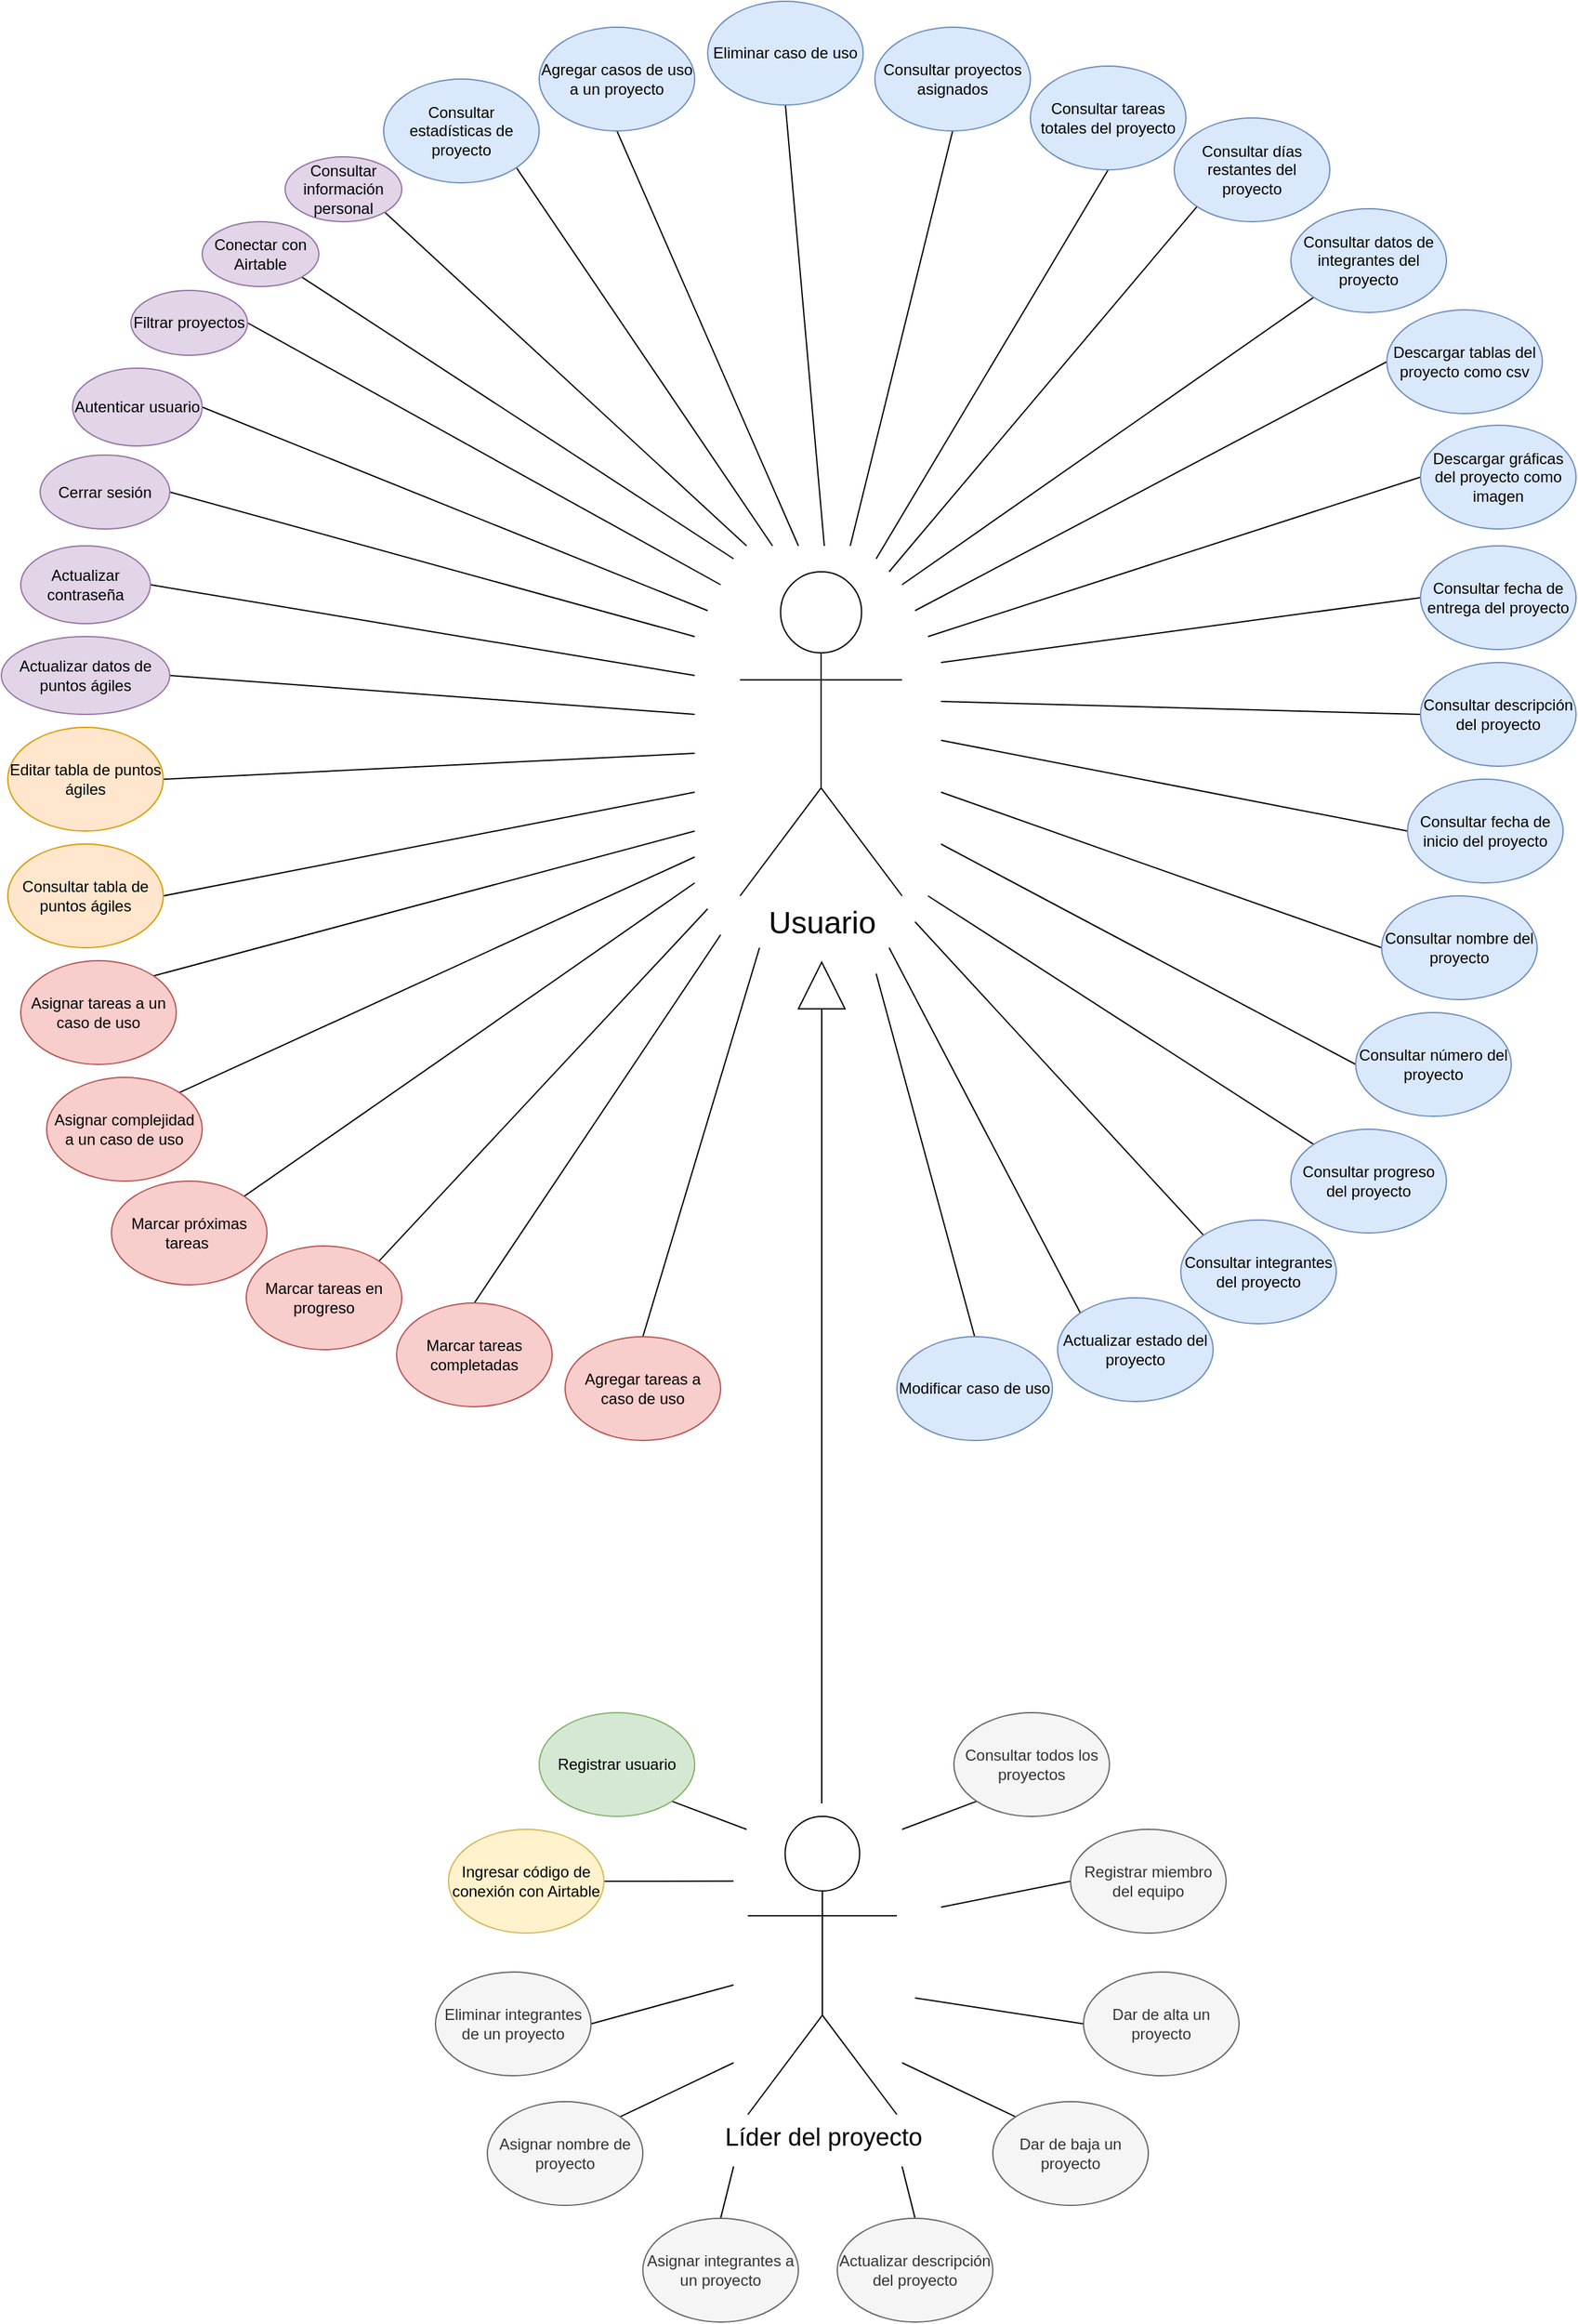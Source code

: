 <mxfile version="14.4.2" type="google"><diagram id="Dx3c7x1TQnf4_w3fP-Rg" name="Page-1"><mxGraphModel dx="4383" dy="2096" grid="1" gridSize="10" guides="1" tooltips="1" connect="1" arrows="1" fold="1" page="1" pageScale="1" pageWidth="827" pageHeight="1169" math="0" shadow="0"><root><mxCell id="0"/><mxCell id="1" parent="0"/><mxCell id="qMn1HZqt5MWXOnemgvNQ-1" value="&lt;font style=&quot;font-size: 24px&quot;&gt;Usuario&lt;/font&gt;" style="shape=umlActor;verticalLabelPosition=bottom;verticalAlign=top;html=1;outlineConnect=0;" parent="1" vertex="1"><mxGeometry x="-70" y="610" width="125" height="250" as="geometry"/></mxCell><mxCell id="jIodmKlWQoN8IUnPz4ST-39" style="edgeStyle=none;rounded=0;orthogonalLoop=1;jettySize=auto;html=1;exitX=1;exitY=0.5;exitDx=0;exitDy=0;endArrow=none;endFill=0;endSize=15;strokeWidth=1;" edge="1" parent="1" source="qMn1HZqt5MWXOnemgvNQ-2"><mxGeometry relative="1" as="geometry"><mxPoint x="-95" y="640" as="targetPoint"/></mxGeometry></mxCell><mxCell id="qMn1HZqt5MWXOnemgvNQ-2" value="Autenticar usuario" style="ellipse;whiteSpace=wrap;html=1;fillColor=#e1d5e7;strokeColor=#9673a6;" parent="1" vertex="1"><mxGeometry x="-585" y="453" width="100" height="60" as="geometry"/></mxCell><mxCell id="jIodmKlWQoN8IUnPz4ST-38" style="edgeStyle=none;rounded=0;orthogonalLoop=1;jettySize=auto;html=1;exitX=1;exitY=0.5;exitDx=0;exitDy=0;endArrow=none;endFill=0;endSize=15;strokeWidth=1;" edge="1" parent="1" source="qMn1HZqt5MWXOnemgvNQ-3"><mxGeometry relative="1" as="geometry"><mxPoint x="-105" y="660" as="targetPoint"/></mxGeometry></mxCell><mxCell id="qMn1HZqt5MWXOnemgvNQ-3" value="Cerrar sesión&lt;span style=&quot;color: rgba(0 , 0 , 0 , 0) ; font-family: monospace ; font-size: 0px&quot;&gt;%3CmxGraphModel%3E%3Croot%3E%3CmxCell%20id%3D%220%22%2F%3E%3CmxCell%20id%3D%221%22%20parent%3D%220%22%2F%3E%3CmxCell%20id%3D%222%22%20value%3D%22Autenticar%20usuario%22%20style%3D%22ellipse%3BwhiteSpace%3Dwrap%3Bhtml%3D1%3B%22%20vertex%3D%221%22%20parent%3D%221%22%3E%3CmxGeometry%20x%3D%22210%22%20y%3D%22220%22%20width%3D%22120%22%20height%3D%2280%22%20as%3D%22geometry%22%2F%3E%3C%2FmxCell%3E%3C%2Froot%3E%3C%2FmxGraphModel%3E&lt;/span&gt;" style="ellipse;whiteSpace=wrap;html=1;fillColor=#e1d5e7;strokeColor=#9673a6;" parent="1" vertex="1"><mxGeometry x="-610" y="520" width="100" height="57" as="geometry"/></mxCell><mxCell id="jIodmKlWQoN8IUnPz4ST-37" style="edgeStyle=none;rounded=0;orthogonalLoop=1;jettySize=auto;html=1;exitX=1;exitY=0.5;exitDx=0;exitDy=0;endArrow=none;endFill=0;endSize=15;strokeWidth=1;" edge="1" parent="1" source="qMn1HZqt5MWXOnemgvNQ-4"><mxGeometry relative="1" as="geometry"><mxPoint x="-105" y="690" as="targetPoint"/></mxGeometry></mxCell><mxCell id="qMn1HZqt5MWXOnemgvNQ-4" value="Actualizar contraseña" style="ellipse;whiteSpace=wrap;html=1;fillColor=#e1d5e7;strokeColor=#9673a6;" parent="1" vertex="1"><mxGeometry x="-625" y="590" width="100" height="60" as="geometry"/></mxCell><mxCell id="jIodmKlWQoN8IUnPz4ST-36" style="edgeStyle=none;rounded=0;orthogonalLoop=1;jettySize=auto;html=1;exitX=1;exitY=0.5;exitDx=0;exitDy=0;endArrow=none;endFill=0;endSize=15;strokeWidth=1;" edge="1" parent="1" source="qMn1HZqt5MWXOnemgvNQ-5"><mxGeometry relative="1" as="geometry"><mxPoint x="-105" y="720" as="targetPoint"/></mxGeometry></mxCell><mxCell id="qMn1HZqt5MWXOnemgvNQ-5" value="Actualizar datos de puntos ágiles" style="ellipse;whiteSpace=wrap;html=1;fillColor=#e1d5e7;strokeColor=#9673a6;" parent="1" vertex="1"><mxGeometry x="-640" y="660" width="130" height="60" as="geometry"/></mxCell><mxCell id="jIodmKlWQoN8IUnPz4ST-42" style="edgeStyle=none;rounded=0;orthogonalLoop=1;jettySize=auto;html=1;exitX=1;exitY=1;exitDx=0;exitDy=0;endArrow=none;endFill=0;endSize=15;strokeWidth=1;" edge="1" parent="1" source="qMn1HZqt5MWXOnemgvNQ-6"><mxGeometry relative="1" as="geometry"><mxPoint x="-65" y="590" as="targetPoint"/></mxGeometry></mxCell><mxCell id="qMn1HZqt5MWXOnemgvNQ-6" value="Consultar información personal" style="ellipse;whiteSpace=wrap;html=1;fillColor=#e1d5e7;strokeColor=#9673a6;" parent="1" vertex="1"><mxGeometry x="-421" y="290" width="90" height="50" as="geometry"/></mxCell><mxCell id="jIodmKlWQoN8IUnPz4ST-40" style="edgeStyle=none;rounded=0;orthogonalLoop=1;jettySize=auto;html=1;exitX=1;exitY=0.5;exitDx=0;exitDy=0;endArrow=none;endFill=0;endSize=15;strokeWidth=1;" edge="1" parent="1" source="qMn1HZqt5MWXOnemgvNQ-7"><mxGeometry relative="1" as="geometry"><mxPoint x="-85" y="620" as="targetPoint"/></mxGeometry></mxCell><mxCell id="qMn1HZqt5MWXOnemgvNQ-7" value="Filtrar proyectos" style="ellipse;whiteSpace=wrap;html=1;fillColor=#e1d5e7;strokeColor=#9673a6;" parent="1" vertex="1"><mxGeometry x="-540" y="393" width="90" height="50" as="geometry"/></mxCell><mxCell id="jIodmKlWQoN8IUnPz4ST-41" style="edgeStyle=none;rounded=0;orthogonalLoop=1;jettySize=auto;html=1;exitX=1;exitY=1;exitDx=0;exitDy=0;endArrow=none;endFill=0;endSize=15;strokeWidth=1;" edge="1" parent="1" source="qMn1HZqt5MWXOnemgvNQ-8"><mxGeometry relative="1" as="geometry"><mxPoint x="-75" y="600" as="targetPoint"/></mxGeometry></mxCell><mxCell id="qMn1HZqt5MWXOnemgvNQ-8" value="Conectar con Airtable" style="ellipse;whiteSpace=wrap;html=1;fillColor=#e1d5e7;strokeColor=#9673a6;" parent="1" vertex="1"><mxGeometry x="-485" y="340" width="90" height="50" as="geometry"/></mxCell><mxCell id="jIodmKlWQoN8IUnPz4ST-12" style="edgeStyle=none;rounded=0;orthogonalLoop=1;jettySize=auto;html=1;exitX=0.5;exitY=1;exitDx=0;exitDy=0;endArrow=none;endFill=0;endSize=15;strokeWidth=1;" edge="1" parent="1" source="qMn1HZqt5MWXOnemgvNQ-9"><mxGeometry relative="1" as="geometry"><mxPoint x="15" y="590" as="targetPoint"/></mxGeometry></mxCell><mxCell id="qMn1HZqt5MWXOnemgvNQ-9" value="Consultar proyectos asignados&lt;br&gt;" style="ellipse;whiteSpace=wrap;html=1;fillColor=#dae8fc;strokeColor=#6c8ebf;" parent="1" vertex="1"><mxGeometry x="34" y="190" width="120" height="80" as="geometry"/></mxCell><mxCell id="jIodmKlWQoN8IUnPz4ST-43" style="edgeStyle=none;rounded=0;orthogonalLoop=1;jettySize=auto;html=1;exitX=1;exitY=1;exitDx=0;exitDy=0;endArrow=none;endFill=0;endSize=15;strokeWidth=1;" edge="1" parent="1" source="qMn1HZqt5MWXOnemgvNQ-10"><mxGeometry relative="1" as="geometry"><mxPoint x="-45" y="590" as="targetPoint"/></mxGeometry></mxCell><mxCell id="qMn1HZqt5MWXOnemgvNQ-10" value="Consultar estadísticas de proyecto" style="ellipse;whiteSpace=wrap;html=1;fillColor=#dae8fc;strokeColor=#6c8ebf;" parent="1" vertex="1"><mxGeometry x="-345" y="230" width="120" height="80" as="geometry"/></mxCell><mxCell id="jIodmKlWQoN8IUnPz4ST-44" style="edgeStyle=none;rounded=0;orthogonalLoop=1;jettySize=auto;html=1;exitX=0.5;exitY=1;exitDx=0;exitDy=0;endArrow=none;endFill=0;endSize=15;strokeWidth=1;" edge="1" parent="1" source="qMn1HZqt5MWXOnemgvNQ-11"><mxGeometry relative="1" as="geometry"><mxPoint x="-25" y="590" as="targetPoint"/></mxGeometry></mxCell><mxCell id="qMn1HZqt5MWXOnemgvNQ-11" value="Agregar casos de uso a un proyecto" style="ellipse;whiteSpace=wrap;html=1;fillColor=#dae8fc;strokeColor=#6c8ebf;" parent="1" vertex="1"><mxGeometry x="-225" y="190" width="120" height="80" as="geometry"/></mxCell><mxCell id="jIodmKlWQoN8IUnPz4ST-11" style="orthogonalLoop=1;jettySize=auto;html=1;exitX=0.5;exitY=1;exitDx=0;exitDy=0;endArrow=none;endFill=0;endSize=15;strokeWidth=1;rounded=0;" edge="1" parent="1" source="qMn1HZqt5MWXOnemgvNQ-13"><mxGeometry relative="1" as="geometry"><mxPoint x="-5" y="590" as="targetPoint"/></mxGeometry></mxCell><mxCell id="qMn1HZqt5MWXOnemgvNQ-13" value="Eliminar caso de uso" style="ellipse;whiteSpace=wrap;html=1;fillColor=#dae8fc;strokeColor=#6c8ebf;" parent="1" vertex="1"><mxGeometry x="-95" y="170" width="120" height="80" as="geometry"/></mxCell><mxCell id="jIodmKlWQoN8IUnPz4ST-27" style="edgeStyle=none;rounded=0;orthogonalLoop=1;jettySize=auto;html=1;exitX=0.5;exitY=0;exitDx=0;exitDy=0;endArrow=none;endFill=0;endSize=15;strokeWidth=1;" edge="1" parent="1" source="qMn1HZqt5MWXOnemgvNQ-14"><mxGeometry relative="1" as="geometry"><mxPoint x="35" y="920" as="targetPoint"/></mxGeometry></mxCell><mxCell id="qMn1HZqt5MWXOnemgvNQ-14" value="Modificar caso de uso" style="ellipse;whiteSpace=wrap;html=1;fillColor=#dae8fc;strokeColor=#6c8ebf;" parent="1" vertex="1"><mxGeometry x="51" y="1200" width="120" height="80" as="geometry"/></mxCell><mxCell id="jIodmKlWQoN8IUnPz4ST-26" style="edgeStyle=none;rounded=0;orthogonalLoop=1;jettySize=auto;html=1;exitX=0;exitY=0;exitDx=0;exitDy=0;endArrow=none;endFill=0;endSize=15;strokeWidth=1;" edge="1" parent="1" source="qMn1HZqt5MWXOnemgvNQ-15"><mxGeometry relative="1" as="geometry"><mxPoint x="45" y="900" as="targetPoint"/></mxGeometry></mxCell><mxCell id="qMn1HZqt5MWXOnemgvNQ-15" value="Actualizar estado del proyecto" style="ellipse;whiteSpace=wrap;html=1;fillColor=#dae8fc;strokeColor=#6c8ebf;" parent="1" vertex="1"><mxGeometry x="175" y="1170" width="120" height="80" as="geometry"/></mxCell><mxCell id="jIodmKlWQoN8IUnPz4ST-25" style="edgeStyle=none;rounded=0;orthogonalLoop=1;jettySize=auto;html=1;exitX=0;exitY=0;exitDx=0;exitDy=0;endArrow=none;endFill=0;endSize=15;strokeWidth=1;" edge="1" parent="1" source="qMn1HZqt5MWXOnemgvNQ-16"><mxGeometry relative="1" as="geometry"><mxPoint x="65" y="880" as="targetPoint"/></mxGeometry></mxCell><mxCell id="qMn1HZqt5MWXOnemgvNQ-16" value="Consultar integrantes del proyecto" style="ellipse;whiteSpace=wrap;html=1;fillColor=#dae8fc;strokeColor=#6c8ebf;" parent="1" vertex="1"><mxGeometry x="270" y="1110" width="120" height="80" as="geometry"/></mxCell><mxCell id="jIodmKlWQoN8IUnPz4ST-24" style="edgeStyle=none;rounded=0;orthogonalLoop=1;jettySize=auto;html=1;exitX=0;exitY=0;exitDx=0;exitDy=0;endArrow=none;endFill=0;endSize=15;strokeWidth=1;" edge="1" parent="1" source="qMn1HZqt5MWXOnemgvNQ-17"><mxGeometry relative="1" as="geometry"><mxPoint x="75" y="860" as="targetPoint"/></mxGeometry></mxCell><mxCell id="qMn1HZqt5MWXOnemgvNQ-17" value="Consultar progreso del proyecto" style="ellipse;whiteSpace=wrap;html=1;fillColor=#dae8fc;strokeColor=#6c8ebf;" parent="1" vertex="1"><mxGeometry x="355" y="1040" width="120" height="80" as="geometry"/></mxCell><mxCell id="jIodmKlWQoN8IUnPz4ST-23" style="edgeStyle=none;rounded=0;orthogonalLoop=1;jettySize=auto;html=1;exitX=0;exitY=0.5;exitDx=0;exitDy=0;endArrow=none;endFill=0;endSize=15;strokeWidth=1;" edge="1" parent="1" source="qMn1HZqt5MWXOnemgvNQ-18"><mxGeometry relative="1" as="geometry"><mxPoint x="85" y="820" as="targetPoint"/></mxGeometry></mxCell><mxCell id="qMn1HZqt5MWXOnemgvNQ-18" value="Consultar número del proyecto" style="ellipse;whiteSpace=wrap;html=1;fillColor=#dae8fc;strokeColor=#6c8ebf;" parent="1" vertex="1"><mxGeometry x="405" y="950" width="120" height="80" as="geometry"/></mxCell><mxCell id="jIodmKlWQoN8IUnPz4ST-22" style="edgeStyle=none;rounded=0;orthogonalLoop=1;jettySize=auto;html=1;exitX=0;exitY=0.5;exitDx=0;exitDy=0;endArrow=none;endFill=0;endSize=15;strokeWidth=1;" edge="1" parent="1" source="qMn1HZqt5MWXOnemgvNQ-19"><mxGeometry relative="1" as="geometry"><mxPoint x="85" y="780" as="targetPoint"/></mxGeometry></mxCell><mxCell id="qMn1HZqt5MWXOnemgvNQ-19" value="Consultar nombre del proyecto" style="ellipse;whiteSpace=wrap;html=1;fillColor=#dae8fc;strokeColor=#6c8ebf;" parent="1" vertex="1"><mxGeometry x="425" y="860" width="120" height="80" as="geometry"/></mxCell><mxCell id="jIodmKlWQoN8IUnPz4ST-21" style="edgeStyle=none;rounded=0;orthogonalLoop=1;jettySize=auto;html=1;exitX=0;exitY=0.5;exitDx=0;exitDy=0;endArrow=none;endFill=0;endSize=15;strokeWidth=1;" edge="1" parent="1" source="qMn1HZqt5MWXOnemgvNQ-20"><mxGeometry relative="1" as="geometry"><mxPoint x="85" y="740" as="targetPoint"/></mxGeometry></mxCell><mxCell id="qMn1HZqt5MWXOnemgvNQ-20" value="Consultar fecha de inicio del proyecto" style="ellipse;whiteSpace=wrap;html=1;fillColor=#dae8fc;strokeColor=#6c8ebf;" parent="1" vertex="1"><mxGeometry x="445" y="770" width="120" height="80" as="geometry"/></mxCell><mxCell id="jIodmKlWQoN8IUnPz4ST-20" style="edgeStyle=none;rounded=0;orthogonalLoop=1;jettySize=auto;html=1;exitX=0;exitY=0.5;exitDx=0;exitDy=0;endArrow=none;endFill=0;endSize=15;strokeWidth=1;" edge="1" parent="1" source="qMn1HZqt5MWXOnemgvNQ-21"><mxGeometry relative="1" as="geometry"><mxPoint x="85" y="710" as="targetPoint"/></mxGeometry></mxCell><mxCell id="qMn1HZqt5MWXOnemgvNQ-21" value="Consultar descripción del proyecto" style="ellipse;whiteSpace=wrap;html=1;fillColor=#dae8fc;strokeColor=#6c8ebf;" parent="1" vertex="1"><mxGeometry x="455" y="680" width="120" height="80" as="geometry"/></mxCell><mxCell id="jIodmKlWQoN8IUnPz4ST-19" style="edgeStyle=none;rounded=0;orthogonalLoop=1;jettySize=auto;html=1;exitX=0;exitY=0.5;exitDx=0;exitDy=0;endArrow=none;endFill=0;endSize=15;strokeWidth=1;" edge="1" parent="1" source="qMn1HZqt5MWXOnemgvNQ-22"><mxGeometry relative="1" as="geometry"><mxPoint x="85" y="680" as="targetPoint"/></mxGeometry></mxCell><mxCell id="qMn1HZqt5MWXOnemgvNQ-22" value="Consultar fecha de entrega del proyecto" style="ellipse;whiteSpace=wrap;html=1;fillColor=#dae8fc;strokeColor=#6c8ebf;" parent="1" vertex="1"><mxGeometry x="455" y="590" width="120" height="80" as="geometry"/></mxCell><mxCell id="jIodmKlWQoN8IUnPz4ST-18" style="edgeStyle=none;rounded=0;orthogonalLoop=1;jettySize=auto;html=1;exitX=0;exitY=0.5;exitDx=0;exitDy=0;endArrow=none;endFill=0;endSize=15;strokeWidth=1;" edge="1" parent="1" source="qMn1HZqt5MWXOnemgvNQ-23"><mxGeometry relative="1" as="geometry"><mxPoint x="75" y="660" as="targetPoint"/></mxGeometry></mxCell><mxCell id="qMn1HZqt5MWXOnemgvNQ-23" value="Descargar gráficas del proyecto como imagen" style="ellipse;whiteSpace=wrap;html=1;fillColor=#dae8fc;strokeColor=#6c8ebf;" parent="1" vertex="1"><mxGeometry x="455" y="497" width="120" height="80" as="geometry"/></mxCell><mxCell id="jIodmKlWQoN8IUnPz4ST-17" style="edgeStyle=none;rounded=0;orthogonalLoop=1;jettySize=auto;html=1;exitX=0;exitY=0.5;exitDx=0;exitDy=0;endArrow=none;endFill=0;endSize=15;strokeWidth=1;" edge="1" parent="1" source="qMn1HZqt5MWXOnemgvNQ-25"><mxGeometry relative="1" as="geometry"><mxPoint x="65" y="640" as="targetPoint"/></mxGeometry></mxCell><mxCell id="qMn1HZqt5MWXOnemgvNQ-25" value="Descargar tablas del proyecto como csv" style="ellipse;whiteSpace=wrap;html=1;fillColor=#dae8fc;strokeColor=#6c8ebf;" parent="1" vertex="1"><mxGeometry x="429" y="408" width="120" height="80" as="geometry"/></mxCell><mxCell id="jIodmKlWQoN8IUnPz4ST-16" style="edgeStyle=none;rounded=0;orthogonalLoop=1;jettySize=auto;html=1;exitX=0;exitY=1;exitDx=0;exitDy=0;endArrow=none;endFill=0;endSize=15;strokeWidth=1;" edge="1" parent="1" source="qMn1HZqt5MWXOnemgvNQ-26"><mxGeometry relative="1" as="geometry"><mxPoint x="55" y="620" as="targetPoint"/></mxGeometry></mxCell><mxCell id="qMn1HZqt5MWXOnemgvNQ-26" value="Consultar datos de integrantes del proyecto" style="ellipse;whiteSpace=wrap;html=1;fillColor=#dae8fc;strokeColor=#6c8ebf;" parent="1" vertex="1"><mxGeometry x="355" y="330" width="120" height="80" as="geometry"/></mxCell><mxCell id="jIodmKlWQoN8IUnPz4ST-15" style="edgeStyle=none;rounded=0;orthogonalLoop=1;jettySize=auto;html=1;exitX=0;exitY=1;exitDx=0;exitDy=0;endArrow=none;endFill=0;endSize=15;strokeWidth=1;" edge="1" parent="1" source="qMn1HZqt5MWXOnemgvNQ-27"><mxGeometry relative="1" as="geometry"><mxPoint x="45" y="610" as="targetPoint"/></mxGeometry></mxCell><mxCell id="qMn1HZqt5MWXOnemgvNQ-27" value="Consultar días restantes del proyecto" style="ellipse;whiteSpace=wrap;html=1;fillColor=#dae8fc;strokeColor=#6c8ebf;" parent="1" vertex="1"><mxGeometry x="265" y="260" width="120" height="80" as="geometry"/></mxCell><mxCell id="jIodmKlWQoN8IUnPz4ST-14" style="edgeStyle=none;rounded=0;orthogonalLoop=1;jettySize=auto;html=1;exitX=0.5;exitY=1;exitDx=0;exitDy=0;endArrow=none;endFill=0;endSize=15;strokeWidth=1;" edge="1" parent="1" source="qMn1HZqt5MWXOnemgvNQ-28"><mxGeometry relative="1" as="geometry"><mxPoint x="35" y="600" as="targetPoint"/></mxGeometry></mxCell><mxCell id="qMn1HZqt5MWXOnemgvNQ-28" value="Consultar tareas totales del proyecto" style="ellipse;whiteSpace=wrap;html=1;fillColor=#dae8fc;strokeColor=#6c8ebf;" parent="1" vertex="1"><mxGeometry x="154" y="220" width="120" height="80" as="geometry"/></mxCell><mxCell id="jIodmKlWQoN8IUnPz4ST-34" style="edgeStyle=none;rounded=0;orthogonalLoop=1;jettySize=auto;html=1;exitX=1;exitY=0.5;exitDx=0;exitDy=0;endArrow=none;endFill=0;endSize=15;strokeWidth=1;" edge="1" parent="1" source="qMn1HZqt5MWXOnemgvNQ-29"><mxGeometry relative="1" as="geometry"><mxPoint x="-105" y="780" as="targetPoint"/></mxGeometry></mxCell><mxCell id="qMn1HZqt5MWXOnemgvNQ-29" value="Consultar tabla de puntos ágiles" style="ellipse;whiteSpace=wrap;html=1;fillColor=#ffe6cc;strokeColor=#d79b00;" parent="1" vertex="1"><mxGeometry x="-635" y="820" width="120" height="80" as="geometry"/></mxCell><mxCell id="jIodmKlWQoN8IUnPz4ST-35" style="edgeStyle=none;rounded=0;orthogonalLoop=1;jettySize=auto;html=1;exitX=1;exitY=0.5;exitDx=0;exitDy=0;endArrow=none;endFill=0;endSize=15;strokeWidth=1;" edge="1" parent="1" source="qMn1HZqt5MWXOnemgvNQ-30"><mxGeometry relative="1" as="geometry"><mxPoint x="-105" y="750" as="targetPoint"/></mxGeometry></mxCell><mxCell id="qMn1HZqt5MWXOnemgvNQ-30" value="Editar tabla de puntos ágiles" style="ellipse;whiteSpace=wrap;html=1;fillColor=#ffe6cc;strokeColor=#d79b00;" parent="1" vertex="1"><mxGeometry x="-635" y="730" width="120" height="80" as="geometry"/></mxCell><mxCell id="jIodmKlWQoN8IUnPz4ST-33" style="edgeStyle=none;rounded=0;orthogonalLoop=1;jettySize=auto;html=1;exitX=1;exitY=0;exitDx=0;exitDy=0;endArrow=none;endFill=0;endSize=15;strokeWidth=1;" edge="1" parent="1" source="qMn1HZqt5MWXOnemgvNQ-31"><mxGeometry relative="1" as="geometry"><mxPoint x="-105" y="810" as="targetPoint"/></mxGeometry></mxCell><mxCell id="qMn1HZqt5MWXOnemgvNQ-31" value="Asignar tareas a un caso de uso" style="ellipse;whiteSpace=wrap;html=1;fillColor=#f8cecc;strokeColor=#b85450;" parent="1" vertex="1"><mxGeometry x="-625" y="910" width="120" height="80" as="geometry"/></mxCell><mxCell id="jIodmKlWQoN8IUnPz4ST-32" style="edgeStyle=none;rounded=0;orthogonalLoop=1;jettySize=auto;html=1;exitX=1;exitY=0;exitDx=0;exitDy=0;endArrow=none;endFill=0;endSize=15;strokeWidth=1;" edge="1" parent="1" source="qMn1HZqt5MWXOnemgvNQ-32"><mxGeometry relative="1" as="geometry"><mxPoint x="-105" y="830" as="targetPoint"/></mxGeometry></mxCell><mxCell id="qMn1HZqt5MWXOnemgvNQ-32" value="Asignar complejidad a un caso de uso" style="ellipse;whiteSpace=wrap;html=1;fillColor=#f8cecc;strokeColor=#b85450;" parent="1" vertex="1"><mxGeometry x="-605" y="1000" width="120" height="80" as="geometry"/></mxCell><mxCell id="jIodmKlWQoN8IUnPz4ST-28" style="edgeStyle=none;rounded=0;orthogonalLoop=1;jettySize=auto;html=1;exitX=0.5;exitY=0;exitDx=0;exitDy=0;endArrow=none;endFill=0;endSize=15;strokeWidth=1;" edge="1" parent="1" source="qMn1HZqt5MWXOnemgvNQ-33"><mxGeometry relative="1" as="geometry"><mxPoint x="-55" y="900" as="targetPoint"/></mxGeometry></mxCell><mxCell id="qMn1HZqt5MWXOnemgvNQ-33" value="Agregar tareas a caso de uso" style="ellipse;whiteSpace=wrap;html=1;fillColor=#f8cecc;strokeColor=#b85450;" parent="1" vertex="1"><mxGeometry x="-205" y="1200" width="120" height="80" as="geometry"/></mxCell><mxCell id="jIodmKlWQoN8IUnPz4ST-29" style="edgeStyle=none;rounded=0;orthogonalLoop=1;jettySize=auto;html=1;exitX=0.5;exitY=0;exitDx=0;exitDy=0;endArrow=none;endFill=0;endSize=15;strokeWidth=1;" edge="1" parent="1" source="qMn1HZqt5MWXOnemgvNQ-34"><mxGeometry relative="1" as="geometry"><mxPoint x="-85" y="890" as="targetPoint"/></mxGeometry></mxCell><mxCell id="qMn1HZqt5MWXOnemgvNQ-34" value="Marcar tareas completadas" style="ellipse;whiteSpace=wrap;html=1;fillColor=#f8cecc;strokeColor=#b85450;" parent="1" vertex="1"><mxGeometry x="-335" y="1174" width="120" height="80" as="geometry"/></mxCell><mxCell id="jIodmKlWQoN8IUnPz4ST-30" style="edgeStyle=none;rounded=0;orthogonalLoop=1;jettySize=auto;html=1;exitX=1;exitY=0;exitDx=0;exitDy=0;endArrow=none;endFill=0;endSize=15;strokeWidth=1;" edge="1" parent="1" source="qMn1HZqt5MWXOnemgvNQ-35"><mxGeometry relative="1" as="geometry"><mxPoint x="-95" y="870" as="targetPoint"/></mxGeometry></mxCell><mxCell id="qMn1HZqt5MWXOnemgvNQ-35" value="Marcar tareas en progreso" style="ellipse;whiteSpace=wrap;html=1;fillColor=#f8cecc;strokeColor=#b85450;" parent="1" vertex="1"><mxGeometry x="-451" y="1130" width="120" height="80" as="geometry"/></mxCell><mxCell id="jIodmKlWQoN8IUnPz4ST-31" style="edgeStyle=none;rounded=0;orthogonalLoop=1;jettySize=auto;html=1;exitX=1;exitY=0;exitDx=0;exitDy=0;endArrow=none;endFill=0;endSize=15;strokeWidth=1;" edge="1" parent="1" source="qMn1HZqt5MWXOnemgvNQ-36"><mxGeometry relative="1" as="geometry"><mxPoint x="-105" y="850" as="targetPoint"/></mxGeometry></mxCell><mxCell id="qMn1HZqt5MWXOnemgvNQ-36" value="Marcar próximas tareas&amp;nbsp;" style="ellipse;whiteSpace=wrap;html=1;fillColor=#f8cecc;strokeColor=#b85450;" parent="1" vertex="1"><mxGeometry x="-555" y="1080" width="120" height="80" as="geometry"/></mxCell><mxCell id="jIodmKlWQoN8IUnPz4ST-10" style="edgeStyle=orthogonalEdgeStyle;rounded=0;orthogonalLoop=1;jettySize=auto;html=1;endArrow=block;endFill=0;strokeWidth=1;endSize=35;" edge="1" parent="1"><mxGeometry relative="1" as="geometry"><mxPoint x="-7" y="1560" as="sourcePoint"/><mxPoint x="-7" y="910" as="targetPoint"/></mxGeometry></mxCell><mxCell id="qMn1HZqt5MWXOnemgvNQ-37" value="&lt;font style=&quot;font-size: 19px&quot;&gt;Líder del proyecto&lt;/font&gt;" style="shape=umlActor;verticalLabelPosition=bottom;verticalAlign=top;html=1;outlineConnect=0;" parent="1" vertex="1"><mxGeometry x="-64" y="1570" width="115" height="230" as="geometry"/></mxCell><mxCell id="jIodmKlWQoN8IUnPz4ST-45" style="edgeStyle=none;rounded=0;orthogonalLoop=1;jettySize=auto;html=1;exitX=1;exitY=1;exitDx=0;exitDy=0;endArrow=none;endFill=0;endSize=15;strokeWidth=1;" edge="1" parent="1" source="qMn1HZqt5MWXOnemgvNQ-38"><mxGeometry relative="1" as="geometry"><mxPoint x="-65" y="1580" as="targetPoint"/></mxGeometry></mxCell><mxCell id="qMn1HZqt5MWXOnemgvNQ-38" value="Registrar usuario" style="ellipse;whiteSpace=wrap;html=1;fillColor=#d5e8d4;strokeColor=#82b366;" parent="1" vertex="1"><mxGeometry x="-225" y="1490" width="120" height="80" as="geometry"/></mxCell><mxCell id="jIodmKlWQoN8IUnPz4ST-54" style="edgeStyle=none;rounded=0;orthogonalLoop=1;jettySize=auto;html=1;exitX=0;exitY=1;exitDx=0;exitDy=0;endArrow=none;endFill=0;endSize=15;strokeWidth=1;" edge="1" parent="1" source="qMn1HZqt5MWXOnemgvNQ-39"><mxGeometry relative="1" as="geometry"><mxPoint x="55" y="1580" as="targetPoint"/></mxGeometry></mxCell><mxCell id="qMn1HZqt5MWXOnemgvNQ-39" value="Consultar todos los proyectos" style="ellipse;whiteSpace=wrap;html=1;fillColor=#f5f5f5;strokeColor=#666666;fontColor=#333333;" parent="1" vertex="1"><mxGeometry x="95" y="1490" width="120" height="80" as="geometry"/></mxCell><mxCell id="jIodmKlWQoN8IUnPz4ST-53" style="edgeStyle=none;rounded=0;orthogonalLoop=1;jettySize=auto;html=1;exitX=0;exitY=0.5;exitDx=0;exitDy=0;endArrow=none;endFill=0;endSize=15;strokeWidth=1;" edge="1" parent="1" source="qMn1HZqt5MWXOnemgvNQ-40"><mxGeometry relative="1" as="geometry"><mxPoint x="85" y="1640" as="targetPoint"/></mxGeometry></mxCell><mxCell id="qMn1HZqt5MWXOnemgvNQ-40" value="Registrar miembro del equipo" style="ellipse;whiteSpace=wrap;html=1;fillColor=#f5f5f5;strokeColor=#666666;fontColor=#333333;" parent="1" vertex="1"><mxGeometry x="185" y="1580" width="120" height="80" as="geometry"/></mxCell><mxCell id="jIodmKlWQoN8IUnPz4ST-52" style="edgeStyle=none;rounded=0;orthogonalLoop=1;jettySize=auto;html=1;exitX=0;exitY=0.5;exitDx=0;exitDy=0;endArrow=none;endFill=0;endSize=15;strokeWidth=1;" edge="1" parent="1" source="qMn1HZqt5MWXOnemgvNQ-42"><mxGeometry relative="1" as="geometry"><mxPoint x="65" y="1710" as="targetPoint"/></mxGeometry></mxCell><mxCell id="qMn1HZqt5MWXOnemgvNQ-42" value="Dar de alta un proyecto" style="ellipse;whiteSpace=wrap;html=1;fillColor=#f5f5f5;strokeColor=#666666;fontColor=#333333;" parent="1" vertex="1"><mxGeometry x="195" y="1690" width="120" height="80" as="geometry"/></mxCell><mxCell id="jIodmKlWQoN8IUnPz4ST-51" style="edgeStyle=none;rounded=0;orthogonalLoop=1;jettySize=auto;html=1;exitX=0;exitY=0;exitDx=0;exitDy=0;endArrow=none;endFill=0;endSize=15;strokeWidth=1;" edge="1" parent="1" source="qMn1HZqt5MWXOnemgvNQ-43"><mxGeometry relative="1" as="geometry"><mxPoint x="55" y="1760" as="targetPoint"/></mxGeometry></mxCell><mxCell id="qMn1HZqt5MWXOnemgvNQ-43" value="Dar de baja un proyecto" style="ellipse;whiteSpace=wrap;html=1;fillColor=#f5f5f5;strokeColor=#666666;fontColor=#333333;" parent="1" vertex="1"><mxGeometry x="125" y="1790" width="120" height="80" as="geometry"/></mxCell><mxCell id="jIodmKlWQoN8IUnPz4ST-50" style="edgeStyle=none;rounded=0;orthogonalLoop=1;jettySize=auto;html=1;exitX=0.5;exitY=0;exitDx=0;exitDy=0;endArrow=none;endFill=0;endSize=15;strokeWidth=1;" edge="1" parent="1" source="qMn1HZqt5MWXOnemgvNQ-45"><mxGeometry relative="1" as="geometry"><mxPoint x="55" y="1840" as="targetPoint"/></mxGeometry></mxCell><mxCell id="qMn1HZqt5MWXOnemgvNQ-45" value="Actualizar descripción del proyecto" style="ellipse;whiteSpace=wrap;html=1;fillColor=#f5f5f5;strokeColor=#666666;fontColor=#333333;" parent="1" vertex="1"><mxGeometry x="5" y="1880" width="120" height="80" as="geometry"/></mxCell><mxCell id="jIodmKlWQoN8IUnPz4ST-49" style="edgeStyle=none;rounded=0;orthogonalLoop=1;jettySize=auto;html=1;exitX=0.5;exitY=0;exitDx=0;exitDy=0;endArrow=none;endFill=0;endSize=15;strokeWidth=1;" edge="1" parent="1" source="qMn1HZqt5MWXOnemgvNQ-46"><mxGeometry relative="1" as="geometry"><mxPoint x="-75" y="1840" as="targetPoint"/></mxGeometry></mxCell><mxCell id="qMn1HZqt5MWXOnemgvNQ-46" value="Asignar integrantes a un proyecto" style="ellipse;whiteSpace=wrap;html=1;fillColor=#f5f5f5;strokeColor=#666666;fontColor=#333333;" parent="1" vertex="1"><mxGeometry x="-145" y="1880" width="120" height="80" as="geometry"/></mxCell><mxCell id="jIodmKlWQoN8IUnPz4ST-48" style="edgeStyle=none;rounded=0;orthogonalLoop=1;jettySize=auto;html=1;exitX=1;exitY=0;exitDx=0;exitDy=0;endArrow=none;endFill=0;endSize=15;strokeWidth=1;" edge="1" parent="1" source="qMn1HZqt5MWXOnemgvNQ-47"><mxGeometry relative="1" as="geometry"><mxPoint x="-75" y="1760" as="targetPoint"/></mxGeometry></mxCell><mxCell id="qMn1HZqt5MWXOnemgvNQ-47" value="Asignar nombre de proyecto" style="ellipse;whiteSpace=wrap;html=1;fillColor=#f5f5f5;strokeColor=#666666;fontColor=#333333;" parent="1" vertex="1"><mxGeometry x="-265" y="1790" width="120" height="80" as="geometry"/></mxCell><mxCell id="jIodmKlWQoN8IUnPz4ST-47" style="edgeStyle=none;rounded=0;orthogonalLoop=1;jettySize=auto;html=1;exitX=1;exitY=0.5;exitDx=0;exitDy=0;endArrow=none;endFill=0;endSize=15;strokeWidth=1;" edge="1" parent="1" source="qMn1HZqt5MWXOnemgvNQ-48"><mxGeometry relative="1" as="geometry"><mxPoint x="-75" y="1700" as="targetPoint"/></mxGeometry></mxCell><mxCell id="qMn1HZqt5MWXOnemgvNQ-48" value="Eliminar integrantes de un proyecto" style="ellipse;whiteSpace=wrap;html=1;fillColor=#f5f5f5;strokeColor=#666666;fontColor=#333333;" parent="1" vertex="1"><mxGeometry x="-305" y="1690" width="120" height="80" as="geometry"/></mxCell><mxCell id="jIodmKlWQoN8IUnPz4ST-46" style="edgeStyle=none;rounded=0;orthogonalLoop=1;jettySize=auto;html=1;exitX=1;exitY=0.5;exitDx=0;exitDy=0;endArrow=none;endFill=0;endSize=15;strokeWidth=1;" edge="1" parent="1" source="qMn1HZqt5MWXOnemgvNQ-50"><mxGeometry relative="1" as="geometry"><mxPoint x="-75" y="1619.882" as="targetPoint"/></mxGeometry></mxCell><mxCell id="qMn1HZqt5MWXOnemgvNQ-50" value="Ingresar código de conexión con Airtable" style="ellipse;whiteSpace=wrap;html=1;fillColor=#fff2cc;strokeColor=#d6b656;" parent="1" vertex="1"><mxGeometry x="-295" y="1580" width="120" height="80" as="geometry"/></mxCell></root></mxGraphModel></diagram></mxfile>